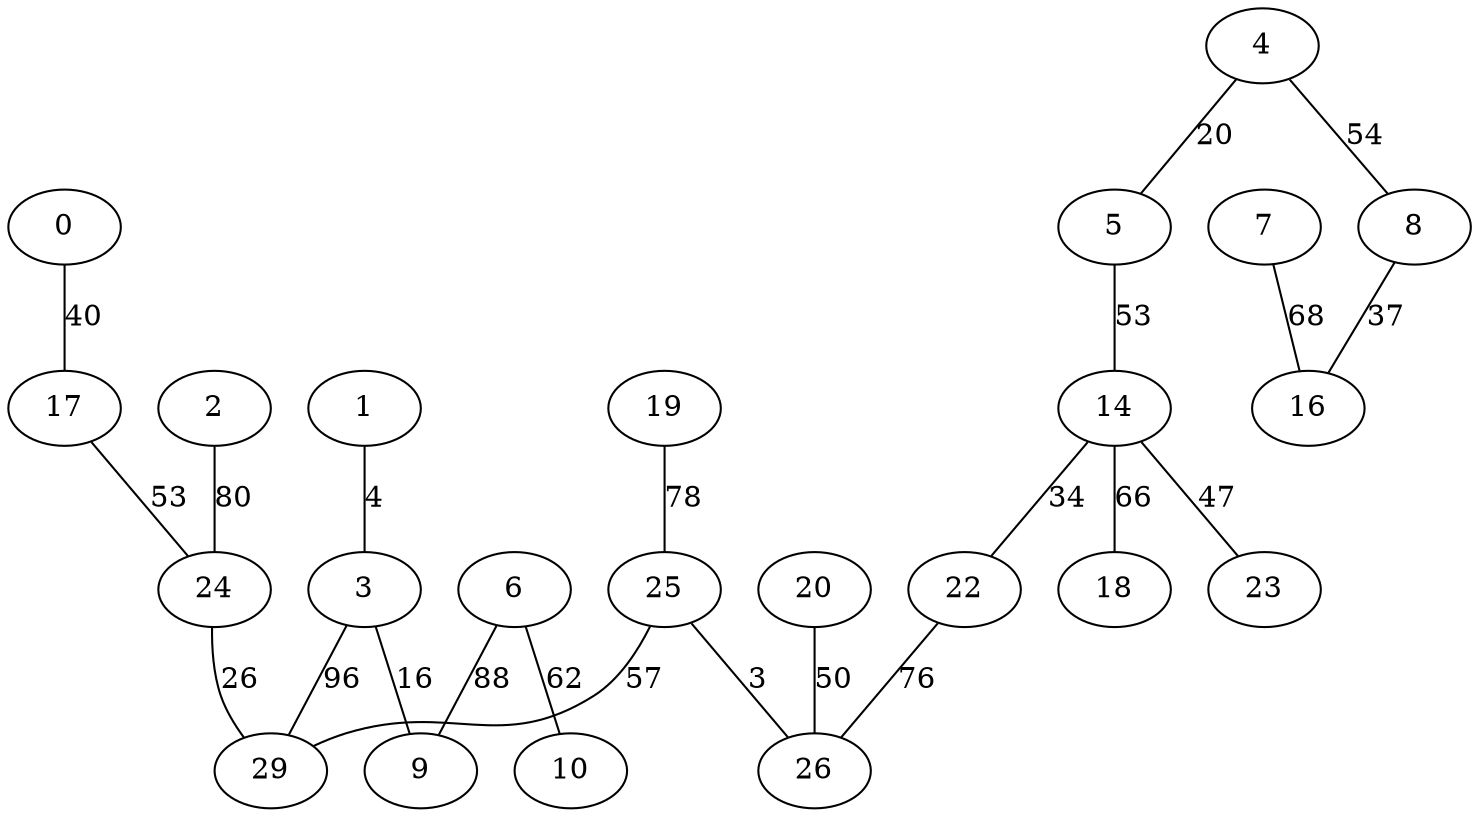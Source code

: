 graph {
  0 [label="0"];
  1 [label="1"];
  2 [label="2"];
  3 [label="3"];
  4 [label="4"];
  5 [label="5"];
  6 [label="6"];
  7 [label="7"];
  8 [label="8"];
  9 [label="9"];
  10 [label="10"];
  14 [label="14"];
  16 [label="16"];
  17 [label="17"];
  18 [label="18"];
  19 [label="19"];
  20 [label="20"];
  22 [label="22"];
  23 [label="23"];
  24 [label="24"];
  25 [label="25"];
  26 [label="26"];
  29 [label="29"];
  0 -- 17 [label="40"];
  1 -- 3 [label="4"];
  2 -- 24 [label="80"];
  3 -- 9 [label="16"];
  3 -- 29 [label="96"];
  4 -- 5 [label="20"];
  4 -- 8 [label="54"];
  5 -- 14 [label="53"];
  6 -- 9 [label="88"];
  6 -- 10 [label="62"];
  7 -- 16 [label="68"];
  8 -- 16 [label="37"];
  14 -- 23 [label="47"];
  14 -- 22 [label="34"];
  14 -- 18 [label="66"];
  17 -- 24 [label="53"];
  19 -- 25 [label="78"];
  20 -- 26 [label="50"];
  22 -- 26 [label="76"];
  24 -- 29 [label="26"];
  25 -- 29 [label="57"];
  25 -- 26 [label="3"];
}